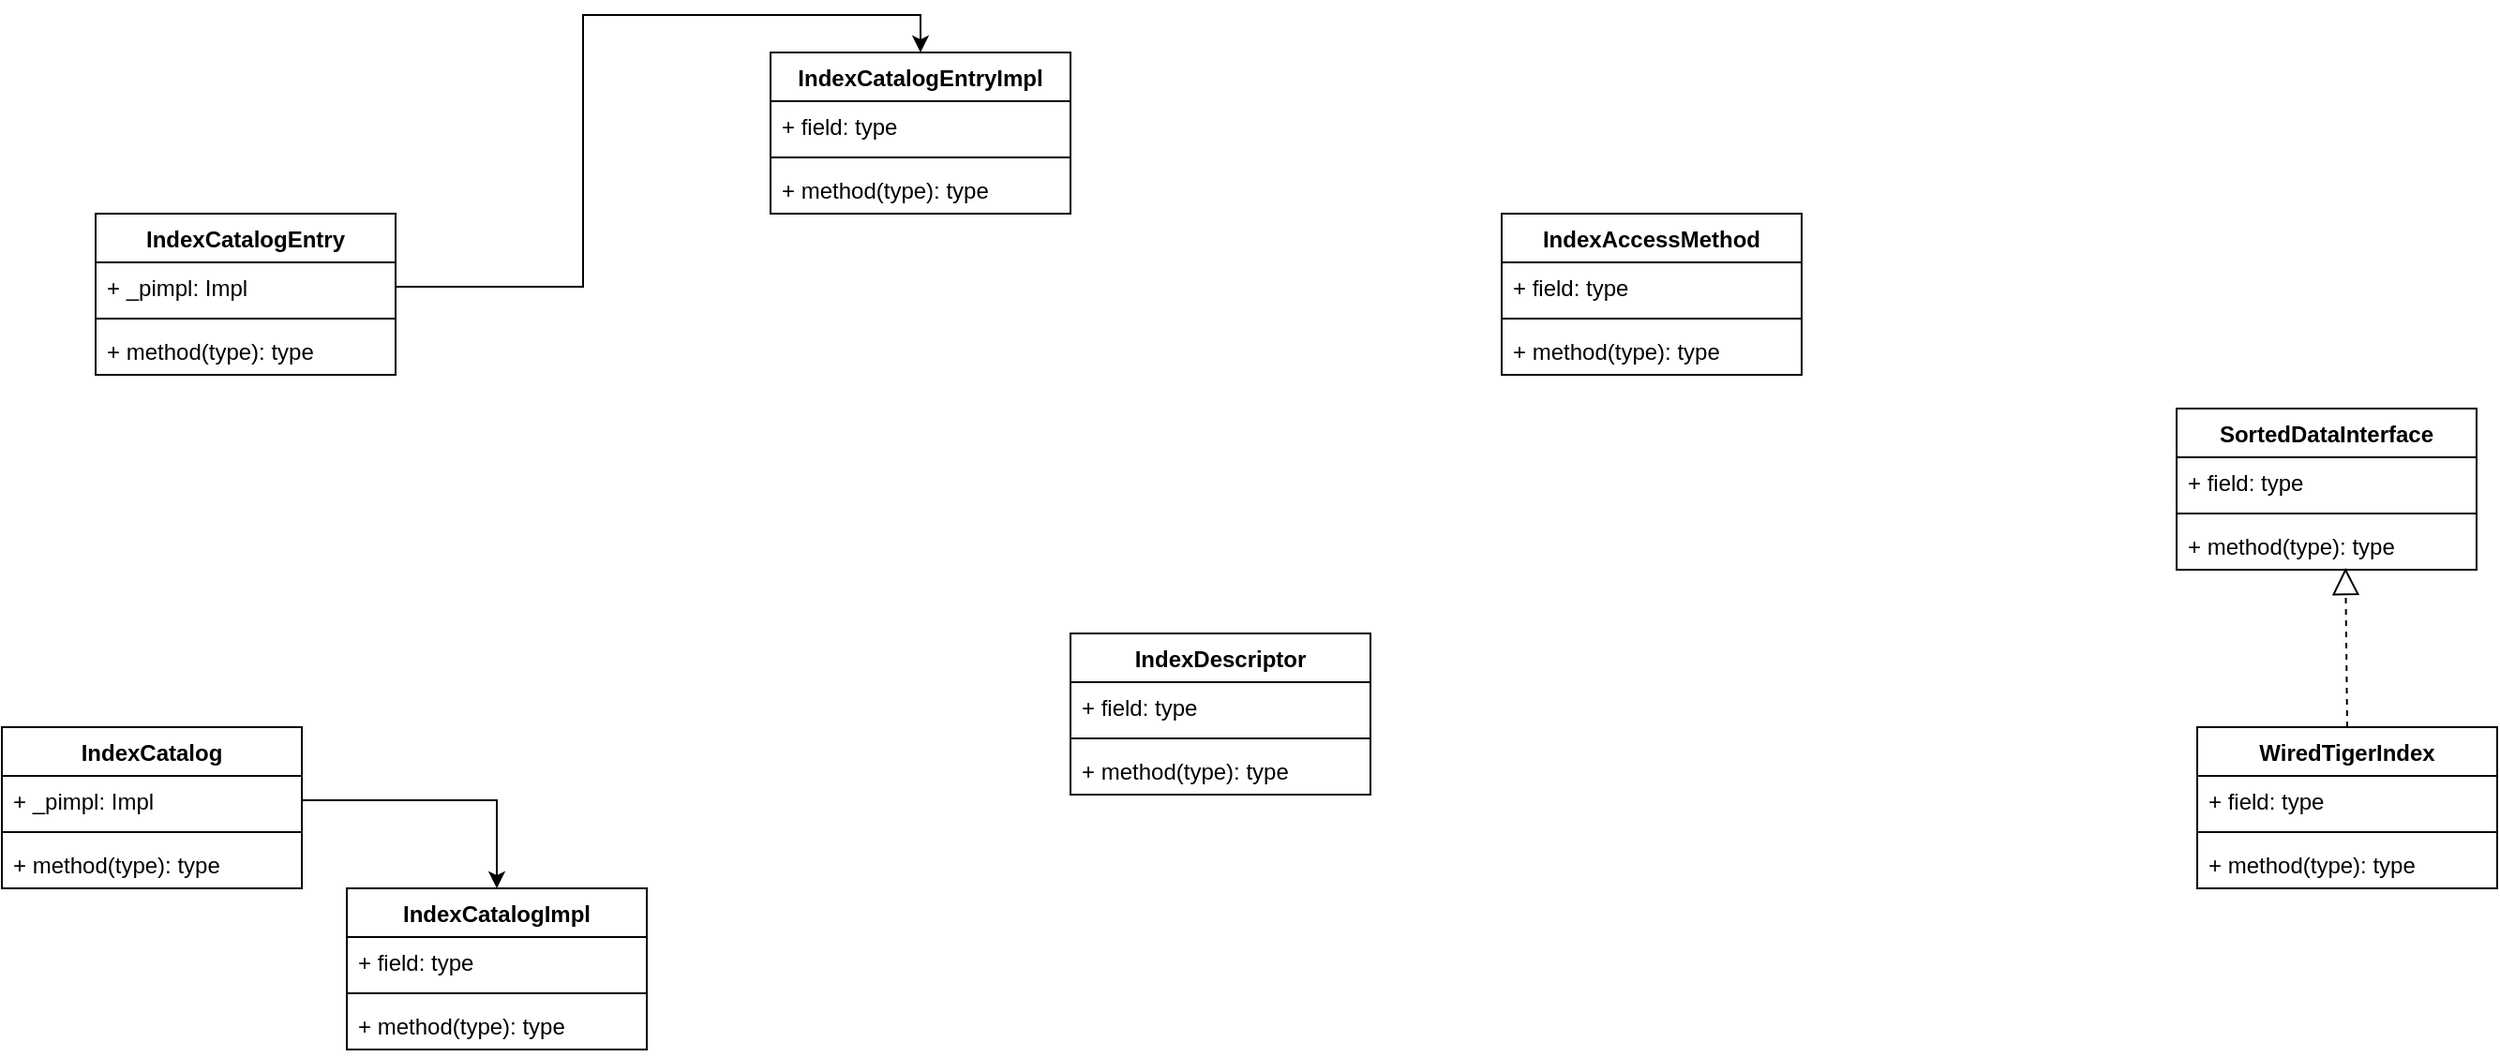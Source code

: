 <mxfile version="14.1.8" type="device"><diagram id="6Yjp1ehb1k0ldYJ6dssT" name="Page-1"><mxGraphModel dx="1422" dy="762" grid="1" gridSize="10" guides="1" tooltips="1" connect="1" arrows="1" fold="1" page="1" pageScale="1" pageWidth="827" pageHeight="1169" math="0" shadow="0"><root><mxCell id="0"/><mxCell id="1" parent="0"/><mxCell id="qY1xPoF3d76dVnWHzEkj-1" value="IndexCatalogEntry" style="swimlane;fontStyle=1;align=center;verticalAlign=top;childLayout=stackLayout;horizontal=1;startSize=26;horizontalStack=0;resizeParent=1;resizeParentMax=0;resizeLast=0;collapsible=1;marginBottom=0;" vertex="1" parent="1"><mxGeometry x="120" y="186" width="160" height="86" as="geometry"/></mxCell><mxCell id="qY1xPoF3d76dVnWHzEkj-2" value="+ _pimpl: Impl" style="text;strokeColor=none;fillColor=none;align=left;verticalAlign=top;spacingLeft=4;spacingRight=4;overflow=hidden;rotatable=0;points=[[0,0.5],[1,0.5]];portConstraint=eastwest;" vertex="1" parent="qY1xPoF3d76dVnWHzEkj-1"><mxGeometry y="26" width="160" height="26" as="geometry"/></mxCell><mxCell id="qY1xPoF3d76dVnWHzEkj-3" value="" style="line;strokeWidth=1;fillColor=none;align=left;verticalAlign=middle;spacingTop=-1;spacingLeft=3;spacingRight=3;rotatable=0;labelPosition=right;points=[];portConstraint=eastwest;" vertex="1" parent="qY1xPoF3d76dVnWHzEkj-1"><mxGeometry y="52" width="160" height="8" as="geometry"/></mxCell><mxCell id="qY1xPoF3d76dVnWHzEkj-4" value="+ method(type): type" style="text;strokeColor=none;fillColor=none;align=left;verticalAlign=top;spacingLeft=4;spacingRight=4;overflow=hidden;rotatable=0;points=[[0,0.5],[1,0.5]];portConstraint=eastwest;" vertex="1" parent="qY1xPoF3d76dVnWHzEkj-1"><mxGeometry y="60" width="160" height="26" as="geometry"/></mxCell><mxCell id="qY1xPoF3d76dVnWHzEkj-5" value="IndexCatalogEntryImpl" style="swimlane;fontStyle=1;align=center;verticalAlign=top;childLayout=stackLayout;horizontal=1;startSize=26;horizontalStack=0;resizeParent=1;resizeParentMax=0;resizeLast=0;collapsible=1;marginBottom=0;" vertex="1" parent="1"><mxGeometry x="480" y="100" width="160" height="86" as="geometry"/></mxCell><mxCell id="qY1xPoF3d76dVnWHzEkj-6" value="+ field: type" style="text;strokeColor=none;fillColor=none;align=left;verticalAlign=top;spacingLeft=4;spacingRight=4;overflow=hidden;rotatable=0;points=[[0,0.5],[1,0.5]];portConstraint=eastwest;" vertex="1" parent="qY1xPoF3d76dVnWHzEkj-5"><mxGeometry y="26" width="160" height="26" as="geometry"/></mxCell><mxCell id="qY1xPoF3d76dVnWHzEkj-7" value="" style="line;strokeWidth=1;fillColor=none;align=left;verticalAlign=middle;spacingTop=-1;spacingLeft=3;spacingRight=3;rotatable=0;labelPosition=right;points=[];portConstraint=eastwest;" vertex="1" parent="qY1xPoF3d76dVnWHzEkj-5"><mxGeometry y="52" width="160" height="8" as="geometry"/></mxCell><mxCell id="qY1xPoF3d76dVnWHzEkj-8" value="+ method(type): type" style="text;strokeColor=none;fillColor=none;align=left;verticalAlign=top;spacingLeft=4;spacingRight=4;overflow=hidden;rotatable=0;points=[[0,0.5],[1,0.5]];portConstraint=eastwest;" vertex="1" parent="qY1xPoF3d76dVnWHzEkj-5"><mxGeometry y="60" width="160" height="26" as="geometry"/></mxCell><mxCell id="qY1xPoF3d76dVnWHzEkj-9" value="IndexCatalogImpl" style="swimlane;fontStyle=1;align=center;verticalAlign=top;childLayout=stackLayout;horizontal=1;startSize=26;horizontalStack=0;resizeParent=1;resizeParentMax=0;resizeLast=0;collapsible=1;marginBottom=0;" vertex="1" parent="1"><mxGeometry x="254" y="546" width="160" height="86" as="geometry"/></mxCell><mxCell id="qY1xPoF3d76dVnWHzEkj-10" value="+ field: type" style="text;strokeColor=none;fillColor=none;align=left;verticalAlign=top;spacingLeft=4;spacingRight=4;overflow=hidden;rotatable=0;points=[[0,0.5],[1,0.5]];portConstraint=eastwest;" vertex="1" parent="qY1xPoF3d76dVnWHzEkj-9"><mxGeometry y="26" width="160" height="26" as="geometry"/></mxCell><mxCell id="qY1xPoF3d76dVnWHzEkj-11" value="" style="line;strokeWidth=1;fillColor=none;align=left;verticalAlign=middle;spacingTop=-1;spacingLeft=3;spacingRight=3;rotatable=0;labelPosition=right;points=[];portConstraint=eastwest;" vertex="1" parent="qY1xPoF3d76dVnWHzEkj-9"><mxGeometry y="52" width="160" height="8" as="geometry"/></mxCell><mxCell id="qY1xPoF3d76dVnWHzEkj-12" value="+ method(type): type" style="text;strokeColor=none;fillColor=none;align=left;verticalAlign=top;spacingLeft=4;spacingRight=4;overflow=hidden;rotatable=0;points=[[0,0.5],[1,0.5]];portConstraint=eastwest;" vertex="1" parent="qY1xPoF3d76dVnWHzEkj-9"><mxGeometry y="60" width="160" height="26" as="geometry"/></mxCell><mxCell id="qY1xPoF3d76dVnWHzEkj-13" value="IndexDescriptor" style="swimlane;fontStyle=1;align=center;verticalAlign=top;childLayout=stackLayout;horizontal=1;startSize=26;horizontalStack=0;resizeParent=1;resizeParentMax=0;resizeLast=0;collapsible=1;marginBottom=0;" vertex="1" parent="1"><mxGeometry x="640" y="410" width="160" height="86" as="geometry"/></mxCell><mxCell id="qY1xPoF3d76dVnWHzEkj-14" value="+ field: type" style="text;strokeColor=none;fillColor=none;align=left;verticalAlign=top;spacingLeft=4;spacingRight=4;overflow=hidden;rotatable=0;points=[[0,0.5],[1,0.5]];portConstraint=eastwest;" vertex="1" parent="qY1xPoF3d76dVnWHzEkj-13"><mxGeometry y="26" width="160" height="26" as="geometry"/></mxCell><mxCell id="qY1xPoF3d76dVnWHzEkj-15" value="" style="line;strokeWidth=1;fillColor=none;align=left;verticalAlign=middle;spacingTop=-1;spacingLeft=3;spacingRight=3;rotatable=0;labelPosition=right;points=[];portConstraint=eastwest;" vertex="1" parent="qY1xPoF3d76dVnWHzEkj-13"><mxGeometry y="52" width="160" height="8" as="geometry"/></mxCell><mxCell id="qY1xPoF3d76dVnWHzEkj-16" value="+ method(type): type" style="text;strokeColor=none;fillColor=none;align=left;verticalAlign=top;spacingLeft=4;spacingRight=4;overflow=hidden;rotatable=0;points=[[0,0.5],[1,0.5]];portConstraint=eastwest;" vertex="1" parent="qY1xPoF3d76dVnWHzEkj-13"><mxGeometry y="60" width="160" height="26" as="geometry"/></mxCell><mxCell id="qY1xPoF3d76dVnWHzEkj-17" value="IndexCatalog" style="swimlane;fontStyle=1;align=center;verticalAlign=top;childLayout=stackLayout;horizontal=1;startSize=26;horizontalStack=0;resizeParent=1;resizeParentMax=0;resizeLast=0;collapsible=1;marginBottom=0;" vertex="1" parent="1"><mxGeometry x="70" y="460" width="160" height="86" as="geometry"/></mxCell><mxCell id="qY1xPoF3d76dVnWHzEkj-18" value="+ _pimpl: Impl" style="text;strokeColor=none;fillColor=none;align=left;verticalAlign=top;spacingLeft=4;spacingRight=4;overflow=hidden;rotatable=0;points=[[0,0.5],[1,0.5]];portConstraint=eastwest;" vertex="1" parent="qY1xPoF3d76dVnWHzEkj-17"><mxGeometry y="26" width="160" height="26" as="geometry"/></mxCell><mxCell id="qY1xPoF3d76dVnWHzEkj-19" value="" style="line;strokeWidth=1;fillColor=none;align=left;verticalAlign=middle;spacingTop=-1;spacingLeft=3;spacingRight=3;rotatable=0;labelPosition=right;points=[];portConstraint=eastwest;" vertex="1" parent="qY1xPoF3d76dVnWHzEkj-17"><mxGeometry y="52" width="160" height="8" as="geometry"/></mxCell><mxCell id="qY1xPoF3d76dVnWHzEkj-20" value="+ method(type): type" style="text;strokeColor=none;fillColor=none;align=left;verticalAlign=top;spacingLeft=4;spacingRight=4;overflow=hidden;rotatable=0;points=[[0,0.5],[1,0.5]];portConstraint=eastwest;" vertex="1" parent="qY1xPoF3d76dVnWHzEkj-17"><mxGeometry y="60" width="160" height="26" as="geometry"/></mxCell><mxCell id="qY1xPoF3d76dVnWHzEkj-21" style="edgeStyle=orthogonalEdgeStyle;rounded=0;orthogonalLoop=1;jettySize=auto;html=1;entryX=0.5;entryY=0;entryDx=0;entryDy=0;" edge="1" parent="1" source="qY1xPoF3d76dVnWHzEkj-18" target="qY1xPoF3d76dVnWHzEkj-9"><mxGeometry relative="1" as="geometry"/></mxCell><mxCell id="qY1xPoF3d76dVnWHzEkj-22" style="edgeStyle=orthogonalEdgeStyle;rounded=0;orthogonalLoop=1;jettySize=auto;html=1;entryX=0.5;entryY=0;entryDx=0;entryDy=0;" edge="1" parent="1" source="qY1xPoF3d76dVnWHzEkj-2" target="qY1xPoF3d76dVnWHzEkj-5"><mxGeometry relative="1" as="geometry"/></mxCell><mxCell id="qY1xPoF3d76dVnWHzEkj-23" value="IndexAccessMethod" style="swimlane;fontStyle=1;align=center;verticalAlign=top;childLayout=stackLayout;horizontal=1;startSize=26;horizontalStack=0;resizeParent=1;resizeParentMax=0;resizeLast=0;collapsible=1;marginBottom=0;" vertex="1" parent="1"><mxGeometry x="870" y="186" width="160" height="86" as="geometry"/></mxCell><mxCell id="qY1xPoF3d76dVnWHzEkj-24" value="+ field: type" style="text;strokeColor=none;fillColor=none;align=left;verticalAlign=top;spacingLeft=4;spacingRight=4;overflow=hidden;rotatable=0;points=[[0,0.5],[1,0.5]];portConstraint=eastwest;" vertex="1" parent="qY1xPoF3d76dVnWHzEkj-23"><mxGeometry y="26" width="160" height="26" as="geometry"/></mxCell><mxCell id="qY1xPoF3d76dVnWHzEkj-25" value="" style="line;strokeWidth=1;fillColor=none;align=left;verticalAlign=middle;spacingTop=-1;spacingLeft=3;spacingRight=3;rotatable=0;labelPosition=right;points=[];portConstraint=eastwest;" vertex="1" parent="qY1xPoF3d76dVnWHzEkj-23"><mxGeometry y="52" width="160" height="8" as="geometry"/></mxCell><mxCell id="qY1xPoF3d76dVnWHzEkj-26" value="+ method(type): type" style="text;strokeColor=none;fillColor=none;align=left;verticalAlign=top;spacingLeft=4;spacingRight=4;overflow=hidden;rotatable=0;points=[[0,0.5],[1,0.5]];portConstraint=eastwest;" vertex="1" parent="qY1xPoF3d76dVnWHzEkj-23"><mxGeometry y="60" width="160" height="26" as="geometry"/></mxCell><mxCell id="qY1xPoF3d76dVnWHzEkj-27" value="SortedDataInterface" style="swimlane;fontStyle=1;align=center;verticalAlign=top;childLayout=stackLayout;horizontal=1;startSize=26;horizontalStack=0;resizeParent=1;resizeParentMax=0;resizeLast=0;collapsible=1;marginBottom=0;" vertex="1" parent="1"><mxGeometry x="1230" y="290" width="160" height="86" as="geometry"/></mxCell><mxCell id="qY1xPoF3d76dVnWHzEkj-28" value="+ field: type" style="text;strokeColor=none;fillColor=none;align=left;verticalAlign=top;spacingLeft=4;spacingRight=4;overflow=hidden;rotatable=0;points=[[0,0.5],[1,0.5]];portConstraint=eastwest;" vertex="1" parent="qY1xPoF3d76dVnWHzEkj-27"><mxGeometry y="26" width="160" height="26" as="geometry"/></mxCell><mxCell id="qY1xPoF3d76dVnWHzEkj-29" value="" style="line;strokeWidth=1;fillColor=none;align=left;verticalAlign=middle;spacingTop=-1;spacingLeft=3;spacingRight=3;rotatable=0;labelPosition=right;points=[];portConstraint=eastwest;" vertex="1" parent="qY1xPoF3d76dVnWHzEkj-27"><mxGeometry y="52" width="160" height="8" as="geometry"/></mxCell><mxCell id="qY1xPoF3d76dVnWHzEkj-30" value="+ method(type): type" style="text;strokeColor=none;fillColor=none;align=left;verticalAlign=top;spacingLeft=4;spacingRight=4;overflow=hidden;rotatable=0;points=[[0,0.5],[1,0.5]];portConstraint=eastwest;" vertex="1" parent="qY1xPoF3d76dVnWHzEkj-27"><mxGeometry y="60" width="160" height="26" as="geometry"/></mxCell><mxCell id="qY1xPoF3d76dVnWHzEkj-31" value="WiredTigerIndex" style="swimlane;fontStyle=1;align=center;verticalAlign=top;childLayout=stackLayout;horizontal=1;startSize=26;horizontalStack=0;resizeParent=1;resizeParentMax=0;resizeLast=0;collapsible=1;marginBottom=0;" vertex="1" parent="1"><mxGeometry x="1241" y="460" width="160" height="86" as="geometry"/></mxCell><mxCell id="qY1xPoF3d76dVnWHzEkj-32" value="+ field: type" style="text;strokeColor=none;fillColor=none;align=left;verticalAlign=top;spacingLeft=4;spacingRight=4;overflow=hidden;rotatable=0;points=[[0,0.5],[1,0.5]];portConstraint=eastwest;" vertex="1" parent="qY1xPoF3d76dVnWHzEkj-31"><mxGeometry y="26" width="160" height="26" as="geometry"/></mxCell><mxCell id="qY1xPoF3d76dVnWHzEkj-33" value="" style="line;strokeWidth=1;fillColor=none;align=left;verticalAlign=middle;spacingTop=-1;spacingLeft=3;spacingRight=3;rotatable=0;labelPosition=right;points=[];portConstraint=eastwest;" vertex="1" parent="qY1xPoF3d76dVnWHzEkj-31"><mxGeometry y="52" width="160" height="8" as="geometry"/></mxCell><mxCell id="qY1xPoF3d76dVnWHzEkj-34" value="+ method(type): type" style="text;strokeColor=none;fillColor=none;align=left;verticalAlign=top;spacingLeft=4;spacingRight=4;overflow=hidden;rotatable=0;points=[[0,0.5],[1,0.5]];portConstraint=eastwest;" vertex="1" parent="qY1xPoF3d76dVnWHzEkj-31"><mxGeometry y="60" width="160" height="26" as="geometry"/></mxCell><mxCell id="qY1xPoF3d76dVnWHzEkj-36" value="" style="endArrow=block;dashed=1;endFill=0;endSize=12;html=1;entryX=0.563;entryY=0.962;entryDx=0;entryDy=0;entryPerimeter=0;exitX=0.5;exitY=0;exitDx=0;exitDy=0;" edge="1" parent="1" source="qY1xPoF3d76dVnWHzEkj-31" target="qY1xPoF3d76dVnWHzEkj-30"><mxGeometry width="160" relative="1" as="geometry"><mxPoint x="1000" y="390" as="sourcePoint"/><mxPoint x="1160" y="390" as="targetPoint"/></mxGeometry></mxCell></root></mxGraphModel></diagram></mxfile>